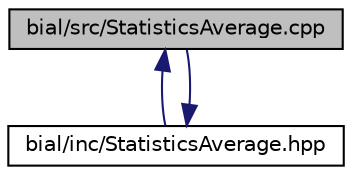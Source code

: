 digraph "bial/src/StatisticsAverage.cpp"
{
  edge [fontname="Helvetica",fontsize="10",labelfontname="Helvetica",labelfontsize="10"];
  node [fontname="Helvetica",fontsize="10",shape=record];
  Node1 [label="bial/src/StatisticsAverage.cpp",height=0.2,width=0.4,color="black", fillcolor="grey75", style="filled", fontcolor="black"];
  Node1 -> Node2 [dir="back",color="midnightblue",fontsize="10",style="solid",fontname="Helvetica"];
  Node2 [label="bial/inc/StatisticsAverage.hpp",height=0.2,width=0.4,color="black", fillcolor="white", style="filled",URL="$_statistics_average_8hpp.html"];
  Node2 -> Node1 [dir="back",color="midnightblue",fontsize="10",style="solid",fontname="Helvetica"];
}
